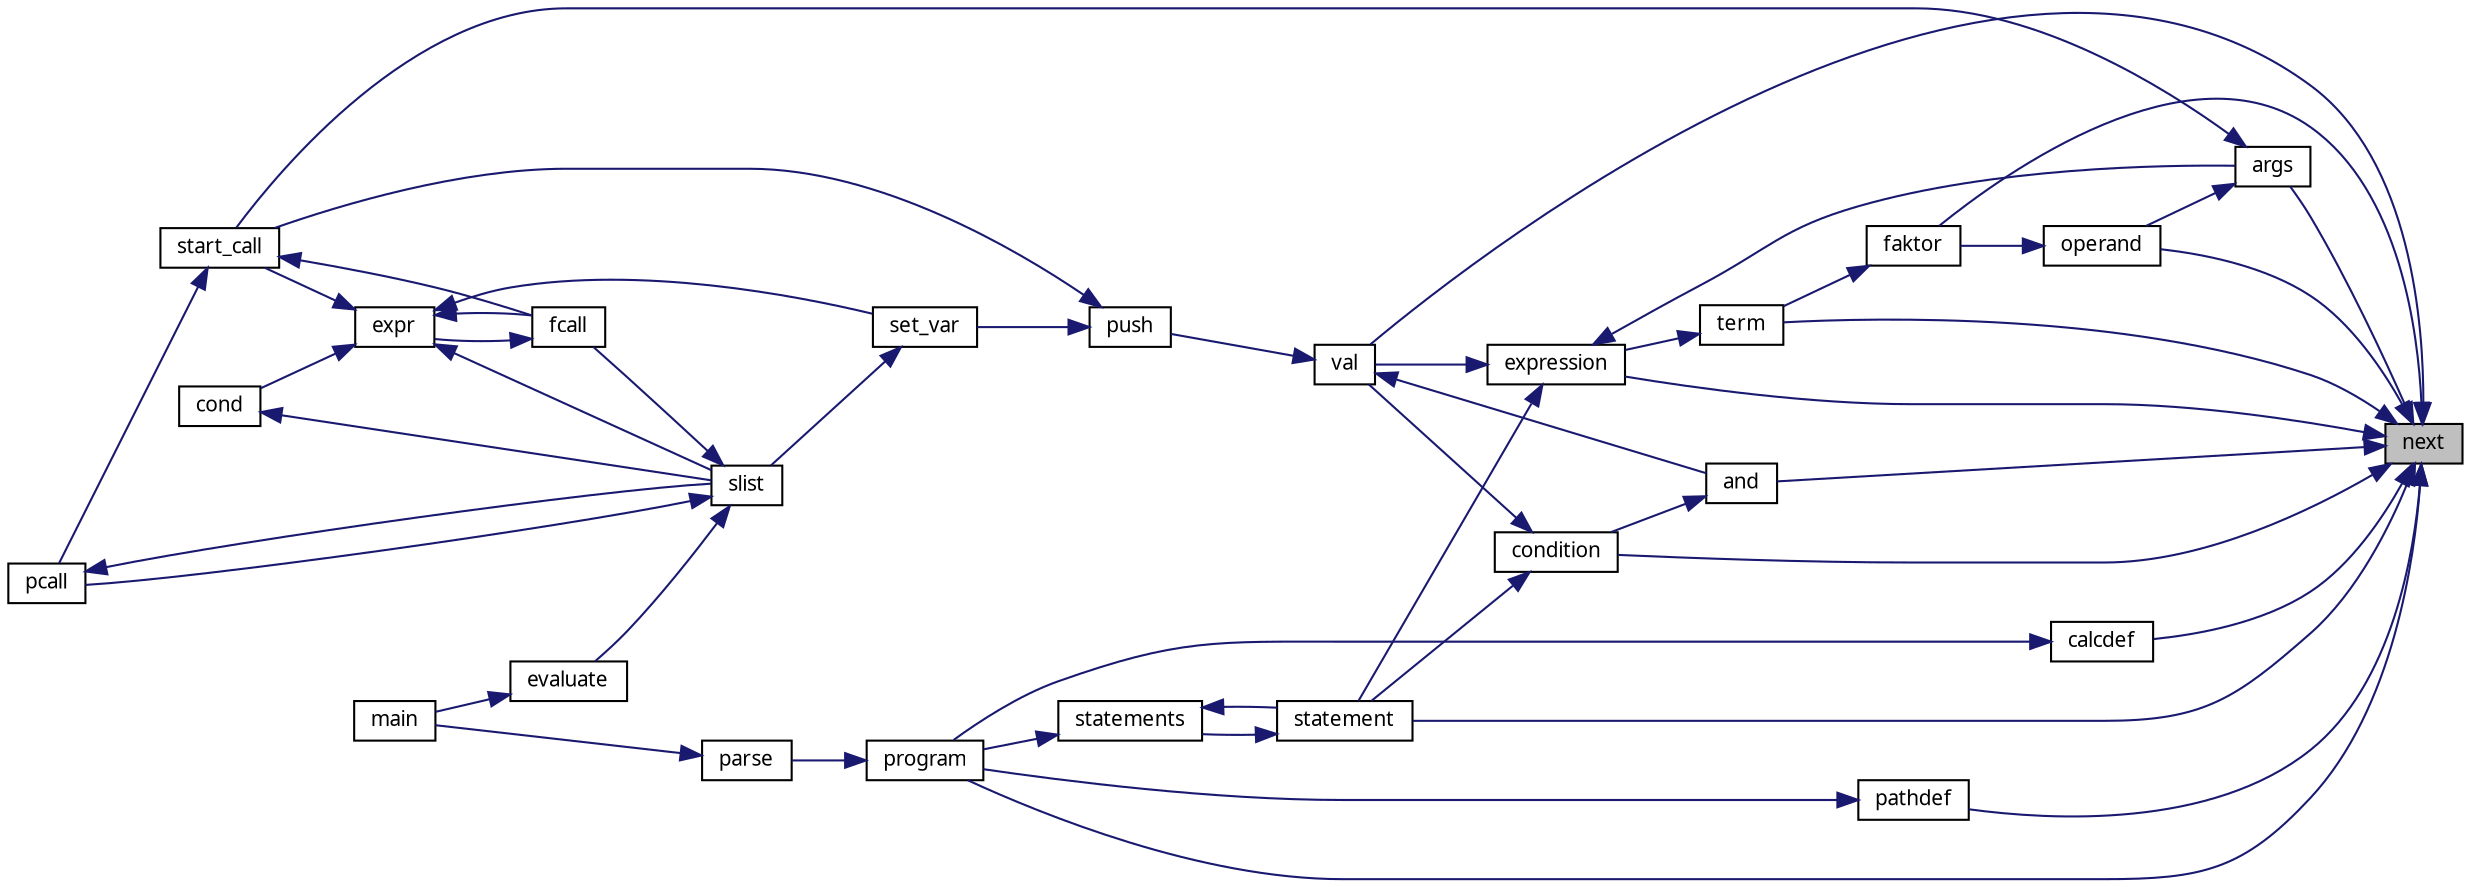 digraph "next"
{
 // LATEX_PDF_SIZE
  edge [fontname="LiberationSans-Regular.ttf",fontsize="10",labelfontname="LiberationSans-Regular.ttf",labelfontsize="10"];
  node [fontname="LiberationSans-Regular.ttf",fontsize="10",shape=record];
  rankdir="RL";
  Node1 [label="next",height=0.2,width=0.4,color="black", fillcolor="grey75", style="filled", fontcolor="black",tooltip=" "];
  Node1 -> Node2 [dir="back",color="midnightblue",fontsize="10",style="solid",fontname="LiberationSans-Regular.ttf"];
  Node2 [label="and",height=0.2,width=0.4,color="black", fillcolor="white", style="filled",URL="$parse_8c.html#a486115f3279c9a99d32888aa9b4122e3",tooltip=" "];
  Node2 -> Node3 [dir="back",color="midnightblue",fontsize="10",style="solid",fontname="LiberationSans-Regular.ttf"];
  Node3 [label="condition",height=0.2,width=0.4,color="black", fillcolor="white", style="filled",URL="$parse_8c.html#a953fce1ce73d9322eec5ab8d8927cca4",tooltip=" "];
  Node3 -> Node4 [dir="back",color="midnightblue",fontsize="10",style="solid",fontname="LiberationSans-Regular.ttf"];
  Node4 [label="statement",height=0.2,width=0.4,color="black", fillcolor="white", style="filled",URL="$parse_8c.html#a9e6d6b84363b9a09819543e0e7c6cec5",tooltip=" "];
  Node4 -> Node5 [dir="back",color="midnightblue",fontsize="10",style="solid",fontname="LiberationSans-Regular.ttf"];
  Node5 [label="statements",height=0.2,width=0.4,color="black", fillcolor="white", style="filled",URL="$parse_8c.html#ada9012541773d9eeb63c4a4824786280",tooltip=" "];
  Node5 -> Node6 [dir="back",color="midnightblue",fontsize="10",style="solid",fontname="LiberationSans-Regular.ttf"];
  Node6 [label="program",height=0.2,width=0.4,color="black", fillcolor="white", style="filled",URL="$parse_8c.html#ab260874fc41b7e3057c449f2058e1d03",tooltip=" "];
  Node6 -> Node7 [dir="back",color="midnightblue",fontsize="10",style="solid",fontname="LiberationSans-Regular.ttf"];
  Node7 [label="parse",height=0.2,width=0.4,color="black", fillcolor="white", style="filled",URL="$parse_8c.html#a7bdf8bcb618f165019eb852b26fc6982",tooltip="Hauptfunktion des Parser."];
  Node7 -> Node8 [dir="back",color="midnightblue",fontsize="10",style="solid",fontname="LiberationSans-Regular.ttf"];
  Node8 [label="main",height=0.2,width=0.4,color="black", fillcolor="white", style="filled",URL="$main_8c.html#ac0f2228420376f4db7e1274f2b41667c",tooltip=" "];
  Node5 -> Node4 [dir="back",color="midnightblue",fontsize="10",style="solid",fontname="LiberationSans-Regular.ttf"];
  Node3 -> Node9 [dir="back",color="midnightblue",fontsize="10",style="solid",fontname="LiberationSans-Regular.ttf"];
  Node9 [label="val",height=0.2,width=0.4,color="black", fillcolor="white", style="filled",URL="$parse_8c.html#af308eab887b87fb8f14d8df1dcddad3d",tooltip=" "];
  Node9 -> Node2 [dir="back",color="midnightblue",fontsize="10",style="solid",fontname="LiberationSans-Regular.ttf"];
  Node9 -> Node10 [dir="back",color="midnightblue",fontsize="10",style="solid",fontname="LiberationSans-Regular.ttf"];
  Node10 [label="push",height=0.2,width=0.4,color="black", fillcolor="white", style="filled",URL="$eval_8c.html#a21616ef7b9f6694d3ba523226213755e",tooltip=" "];
  Node10 -> Node11 [dir="back",color="midnightblue",fontsize="10",style="solid",fontname="LiberationSans-Regular.ttf"];
  Node11 [label="set_var",height=0.2,width=0.4,color="black", fillcolor="white", style="filled",URL="$eval_8c.html#a711e3a83547cbf5cda6e8cc7f6ffc0c4",tooltip=" "];
  Node11 -> Node12 [dir="back",color="midnightblue",fontsize="10",style="solid",fontname="LiberationSans-Regular.ttf"];
  Node12 [label="slist",height=0.2,width=0.4,color="black", fillcolor="white", style="filled",URL="$eval_8c.html#a7fe074caebef01ff0146927c0532f3cc",tooltip=" "];
  Node12 -> Node13 [dir="back",color="midnightblue",fontsize="10",style="solid",fontname="LiberationSans-Regular.ttf"];
  Node13 [label="evaluate",height=0.2,width=0.4,color="black", fillcolor="white", style="filled",URL="$eval_8c.html#a33c097f69f3e7ad2b6d18a5cd45edfd3",tooltip=" "];
  Node13 -> Node8 [dir="back",color="midnightblue",fontsize="10",style="solid",fontname="LiberationSans-Regular.ttf"];
  Node12 -> Node14 [dir="back",color="midnightblue",fontsize="10",style="solid",fontname="LiberationSans-Regular.ttf"];
  Node14 [label="fcall",height=0.2,width=0.4,color="black", fillcolor="white", style="filled",URL="$eval_8c.html#ac7678808a3b57ca1539a03201cec88be",tooltip=" "];
  Node14 -> Node15 [dir="back",color="midnightblue",fontsize="10",style="solid",fontname="LiberationSans-Regular.ttf"];
  Node15 [label="expr",height=0.2,width=0.4,color="black", fillcolor="white", style="filled",URL="$eval_8c.html#a5d44ae5aa9326005cd76588b7724e2ac",tooltip=" "];
  Node15 -> Node16 [dir="back",color="midnightblue",fontsize="10",style="solid",fontname="LiberationSans-Regular.ttf"];
  Node16 [label="cond",height=0.2,width=0.4,color="black", fillcolor="white", style="filled",URL="$eval_8c.html#a7255fc522dbc6c7f45f35843550b05b4",tooltip=" "];
  Node16 -> Node12 [dir="back",color="midnightblue",fontsize="10",style="solid",fontname="LiberationSans-Regular.ttf"];
  Node15 -> Node14 [dir="back",color="midnightblue",fontsize="10",style="solid",fontname="LiberationSans-Regular.ttf"];
  Node15 -> Node11 [dir="back",color="midnightblue",fontsize="10",style="solid",fontname="LiberationSans-Regular.ttf"];
  Node15 -> Node12 [dir="back",color="midnightblue",fontsize="10",style="solid",fontname="LiberationSans-Regular.ttf"];
  Node15 -> Node17 [dir="back",color="midnightblue",fontsize="10",style="solid",fontname="LiberationSans-Regular.ttf"];
  Node17 [label="start_call",height=0.2,width=0.4,color="black", fillcolor="white", style="filled",URL="$eval_8c.html#aae26c99fcd5b82d115189b1122f5d0a0",tooltip=" "];
  Node17 -> Node14 [dir="back",color="midnightblue",fontsize="10",style="solid",fontname="LiberationSans-Regular.ttf"];
  Node17 -> Node18 [dir="back",color="midnightblue",fontsize="10",style="solid",fontname="LiberationSans-Regular.ttf"];
  Node18 [label="pcall",height=0.2,width=0.4,color="black", fillcolor="white", style="filled",URL="$eval_8c.html#a1207df5be5fcfe8e47e9c54abadbed96",tooltip=" "];
  Node18 -> Node12 [dir="back",color="midnightblue",fontsize="10",style="solid",fontname="LiberationSans-Regular.ttf"];
  Node12 -> Node18 [dir="back",color="midnightblue",fontsize="10",style="solid",fontname="LiberationSans-Regular.ttf"];
  Node10 -> Node17 [dir="back",color="midnightblue",fontsize="10",style="solid",fontname="LiberationSans-Regular.ttf"];
  Node1 -> Node19 [dir="back",color="midnightblue",fontsize="10",style="solid",fontname="LiberationSans-Regular.ttf"];
  Node19 [label="args",height=0.2,width=0.4,color="black", fillcolor="white", style="filled",URL="$parse_8c.html#a2163d6cb4e700c66c35600edcc97aee7",tooltip=" "];
  Node19 -> Node20 [dir="back",color="midnightblue",fontsize="10",style="solid",fontname="LiberationSans-Regular.ttf"];
  Node20 [label="operand",height=0.2,width=0.4,color="black", fillcolor="white", style="filled",URL="$parse_8c.html#ab9515122dd01b9c3bf6934505b9d6106",tooltip=" "];
  Node20 -> Node21 [dir="back",color="midnightblue",fontsize="10",style="solid",fontname="LiberationSans-Regular.ttf"];
  Node21 [label="faktor",height=0.2,width=0.4,color="black", fillcolor="white", style="filled",URL="$parse_8c.html#a340afd1a010d6fc6a7d4ed1f4cd0abbf",tooltip=" "];
  Node21 -> Node22 [dir="back",color="midnightblue",fontsize="10",style="solid",fontname="LiberationSans-Regular.ttf"];
  Node22 [label="term",height=0.2,width=0.4,color="black", fillcolor="white", style="filled",URL="$parse_8c.html#a8455fef910204ded541f8f1aa43f2a69",tooltip="Parsen von Termen."];
  Node22 -> Node23 [dir="back",color="midnightblue",fontsize="10",style="solid",fontname="LiberationSans-Regular.ttf"];
  Node23 [label="expression",height=0.2,width=0.4,color="black", fillcolor="white", style="filled",URL="$parse_8c.html#ae1b73fa9a679f12f99603a8e036f29a1",tooltip=" "];
  Node23 -> Node19 [dir="back",color="midnightblue",fontsize="10",style="solid",fontname="LiberationSans-Regular.ttf"];
  Node23 -> Node4 [dir="back",color="midnightblue",fontsize="10",style="solid",fontname="LiberationSans-Regular.ttf"];
  Node23 -> Node9 [dir="back",color="midnightblue",fontsize="10",style="solid",fontname="LiberationSans-Regular.ttf"];
  Node19 -> Node17 [dir="back",color="midnightblue",fontsize="10",style="solid",fontname="LiberationSans-Regular.ttf"];
  Node1 -> Node24 [dir="back",color="midnightblue",fontsize="10",style="solid",fontname="LiberationSans-Regular.ttf"];
  Node24 [label="calcdef",height=0.2,width=0.4,color="black", fillcolor="white", style="filled",URL="$parse_8c.html#a6a4ef149cbd20ef3463cca82667e7d5e",tooltip=" "];
  Node24 -> Node6 [dir="back",color="midnightblue",fontsize="10",style="solid",fontname="LiberationSans-Regular.ttf"];
  Node1 -> Node3 [dir="back",color="midnightblue",fontsize="10",style="solid",fontname="LiberationSans-Regular.ttf"];
  Node1 -> Node23 [dir="back",color="midnightblue",fontsize="10",style="solid",fontname="LiberationSans-Regular.ttf"];
  Node1 -> Node21 [dir="back",color="midnightblue",fontsize="10",style="solid",fontname="LiberationSans-Regular.ttf"];
  Node1 -> Node20 [dir="back",color="midnightblue",fontsize="10",style="solid",fontname="LiberationSans-Regular.ttf"];
  Node1 -> Node25 [dir="back",color="midnightblue",fontsize="10",style="solid",fontname="LiberationSans-Regular.ttf"];
  Node25 [label="pathdef",height=0.2,width=0.4,color="black", fillcolor="white", style="filled",URL="$parse_8c.html#a6b34107d19cf2718828afaccbe038ad1",tooltip=" "];
  Node25 -> Node6 [dir="back",color="midnightblue",fontsize="10",style="solid",fontname="LiberationSans-Regular.ttf"];
  Node1 -> Node6 [dir="back",color="midnightblue",fontsize="10",style="solid",fontname="LiberationSans-Regular.ttf"];
  Node1 -> Node4 [dir="back",color="midnightblue",fontsize="10",style="solid",fontname="LiberationSans-Regular.ttf"];
  Node1 -> Node22 [dir="back",color="midnightblue",fontsize="10",style="solid",fontname="LiberationSans-Regular.ttf"];
  Node1 -> Node9 [dir="back",color="midnightblue",fontsize="10",style="solid",fontname="LiberationSans-Regular.ttf"];
}
